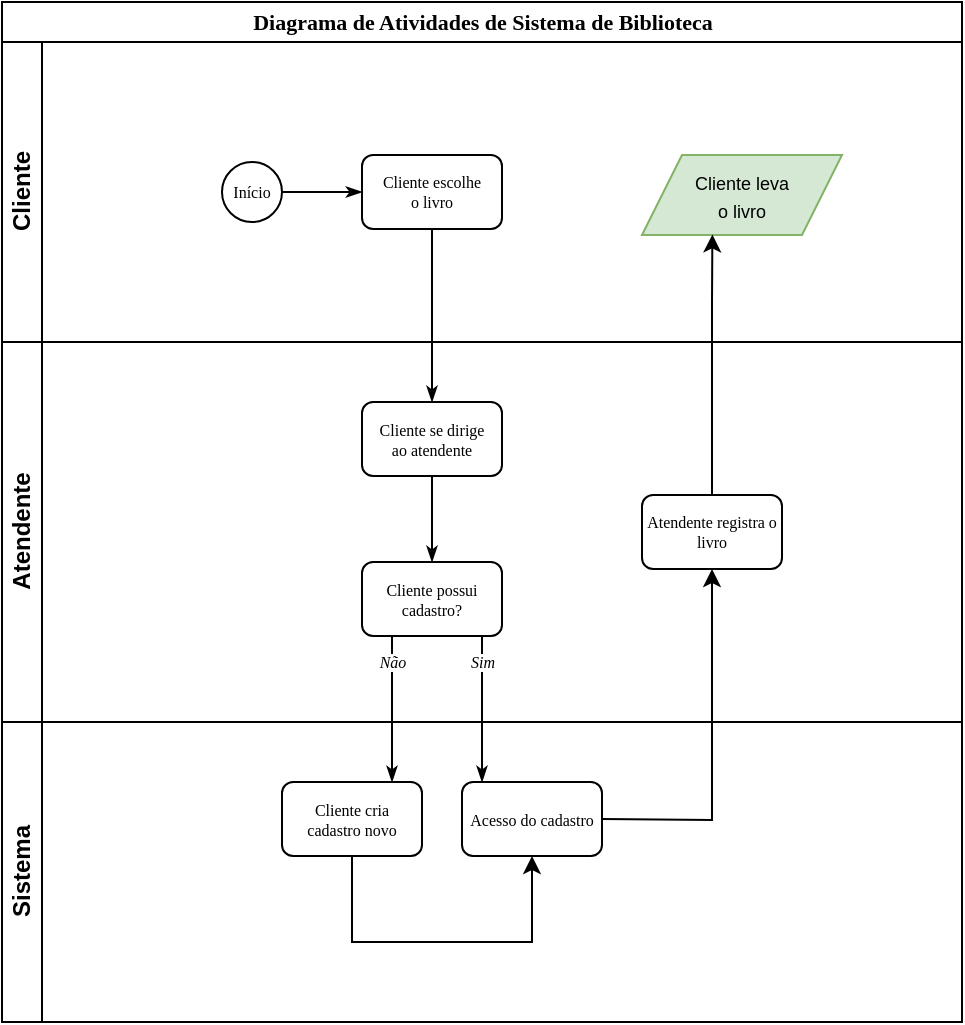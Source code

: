 <mxfile version="17.1.3" type="device"><diagram name="Page-1" id="c7488fd3-1785-93aa-aadb-54a6760d102a"><mxGraphModel dx="788" dy="493" grid="1" gridSize="10" guides="1" tooltips="1" connect="1" arrows="1" fold="1" page="1" pageScale="1" pageWidth="1100" pageHeight="850" background="none" math="0" shadow="0"><root><mxCell id="0"/><mxCell id="1" parent="0"/><mxCell id="2b4e8129b02d487f-1" value="&lt;font style=&quot;font-size: 11px&quot;&gt;Diagrama de Atividades de Sistema de Biblioteca&lt;/font&gt;" style="swimlane;html=1;childLayout=stackLayout;horizontal=1;startSize=20;horizontalStack=0;rounded=0;shadow=0;labelBackgroundColor=none;strokeWidth=1;fontFamily=Verdana;fontSize=8;align=center;" parent="1" vertex="1"><mxGeometry x="310" y="170" width="480" height="510" as="geometry"/></mxCell><mxCell id="2b4e8129b02d487f-24" style="edgeStyle=orthogonalEdgeStyle;rounded=0;html=1;labelBackgroundColor=none;startArrow=none;startFill=0;startSize=5;endArrow=classicThin;endFill=1;endSize=5;jettySize=auto;orthogonalLoop=1;strokeWidth=1;fontFamily=Verdana;fontSize=8" parent="2b4e8129b02d487f-1" source="2b4e8129b02d487f-6" target="2b4e8129b02d487f-12" edge="1"><mxGeometry relative="1" as="geometry"/></mxCell><mxCell id="2b4e8129b02d487f-2" value="Cliente" style="swimlane;html=1;startSize=20;horizontal=0;" parent="2b4e8129b02d487f-1" vertex="1"><mxGeometry y="20" width="480" height="150" as="geometry"/></mxCell><mxCell id="2b4e8129b02d487f-18" style="edgeStyle=orthogonalEdgeStyle;rounded=0;html=1;labelBackgroundColor=none;startArrow=none;startFill=0;startSize=5;endArrow=classicThin;endFill=1;endSize=5;jettySize=auto;orthogonalLoop=1;strokeWidth=1;fontFamily=Verdana;fontSize=8" parent="2b4e8129b02d487f-2" source="2b4e8129b02d487f-5" target="2b4e8129b02d487f-6" edge="1"><mxGeometry relative="1" as="geometry"/></mxCell><mxCell id="2b4e8129b02d487f-5" value="Início" style="ellipse;whiteSpace=wrap;html=1;rounded=0;shadow=0;labelBackgroundColor=none;strokeWidth=1;fontFamily=Verdana;fontSize=8;align=center;" parent="2b4e8129b02d487f-2" vertex="1"><mxGeometry x="110" y="60" width="30" height="30" as="geometry"/></mxCell><mxCell id="2b4e8129b02d487f-6" value="Cliente escolhe&lt;br&gt;o livro" style="rounded=1;whiteSpace=wrap;html=1;shadow=0;labelBackgroundColor=none;strokeWidth=1;fontFamily=Verdana;fontSize=8;align=center;" parent="2b4e8129b02d487f-2" vertex="1"><mxGeometry x="180" y="56.5" width="70" height="37" as="geometry"/></mxCell><mxCell id="_5fh-4LvS_SPMN_AFO7Y-56" value="&lt;font style=&quot;font-size: 9px&quot;&gt;Cliente leva&lt;br&gt;o livro&lt;/font&gt;" style="shape=parallelogram;perimeter=parallelogramPerimeter;whiteSpace=wrap;html=1;fixedSize=1;fontSize=11;fillColor=#d5e8d4;strokeColor=#82b366;" vertex="1" parent="2b4e8129b02d487f-2"><mxGeometry x="320" y="56.5" width="100" height="40" as="geometry"/></mxCell><mxCell id="2b4e8129b02d487f-3" value="Atendente&lt;br&gt;" style="swimlane;html=1;startSize=20;horizontal=0;" parent="2b4e8129b02d487f-1" vertex="1"><mxGeometry y="170" width="480" height="190" as="geometry"/></mxCell><mxCell id="2b4e8129b02d487f-12" value="Cliente se dirige&lt;br&gt;ao atendente" style="rounded=1;whiteSpace=wrap;html=1;shadow=0;labelBackgroundColor=none;strokeWidth=1;fontFamily=Verdana;fontSize=8;align=center;" parent="2b4e8129b02d487f-3" vertex="1"><mxGeometry x="180" y="30.0" width="70" height="37" as="geometry"/></mxCell><mxCell id="_5fh-4LvS_SPMN_AFO7Y-1" value="Cliente possui&lt;br&gt;cadastro?" style="rounded=1;whiteSpace=wrap;html=1;shadow=0;labelBackgroundColor=none;strokeWidth=1;fontFamily=Verdana;fontSize=8;align=center;" vertex="1" parent="2b4e8129b02d487f-3"><mxGeometry x="180" y="110" width="70" height="37" as="geometry"/></mxCell><mxCell id="_5fh-4LvS_SPMN_AFO7Y-2" style="edgeStyle=orthogonalEdgeStyle;rounded=0;html=1;labelBackgroundColor=none;startArrow=none;startFill=0;startSize=5;endArrow=classicThin;endFill=1;endSize=5;jettySize=auto;orthogonalLoop=1;strokeWidth=1;fontFamily=Verdana;fontSize=8;exitX=0.5;exitY=1;exitDx=0;exitDy=0;entryX=0.5;entryY=0;entryDx=0;entryDy=0;" edge="1" parent="2b4e8129b02d487f-3" source="2b4e8129b02d487f-12" target="_5fh-4LvS_SPMN_AFO7Y-1"><mxGeometry relative="1" as="geometry"><mxPoint x="225" y="-46.5" as="sourcePoint"/><mxPoint x="225" y="40" as="targetPoint"/></mxGeometry></mxCell><mxCell id="_5fh-4LvS_SPMN_AFO7Y-55" value="Atendente registra o livro" style="rounded=1;whiteSpace=wrap;html=1;shadow=0;labelBackgroundColor=none;strokeWidth=1;fontFamily=Verdana;fontSize=8;align=center;" vertex="1" parent="2b4e8129b02d487f-3"><mxGeometry x="320" y="76.5" width="70" height="37" as="geometry"/></mxCell><mxCell id="2b4e8129b02d487f-4" value="Sistema" style="swimlane;html=1;startSize=20;horizontal=0;" parent="2b4e8129b02d487f-1" vertex="1"><mxGeometry y="360" width="480" height="150" as="geometry"/></mxCell><mxCell id="_5fh-4LvS_SPMN_AFO7Y-48" value="Cliente cria&lt;br&gt;cadastro novo" style="rounded=1;whiteSpace=wrap;html=1;shadow=0;labelBackgroundColor=none;strokeWidth=1;fontFamily=Verdana;fontSize=8;align=center;" vertex="1" parent="2b4e8129b02d487f-4"><mxGeometry x="140" y="30" width="70" height="37" as="geometry"/></mxCell><mxCell id="_5fh-4LvS_SPMN_AFO7Y-50" value="Acesso do cadastro" style="rounded=1;whiteSpace=wrap;html=1;shadow=0;labelBackgroundColor=none;strokeWidth=1;fontFamily=Verdana;fontSize=8;align=center;" vertex="1" parent="2b4e8129b02d487f-4"><mxGeometry x="230" y="30" width="70" height="37" as="geometry"/></mxCell><mxCell id="_5fh-4LvS_SPMN_AFO7Y-51" value="&lt;span style=&quot;background-color: rgb(255 , 255 , 255)&quot;&gt;&lt;i&gt;Sim&lt;/i&gt;&lt;/span&gt;" style="edgeStyle=orthogonalEdgeStyle;rounded=0;html=1;labelBackgroundColor=none;startArrow=none;startFill=0;startSize=5;endArrow=classicThin;endFill=1;endSize=5;jettySize=auto;orthogonalLoop=1;strokeWidth=1;fontFamily=Verdana;fontSize=8;exitX=0.25;exitY=1;exitDx=0;exitDy=0;" edge="1" parent="2b4e8129b02d487f-4"><mxGeometry x="-0.589" relative="1" as="geometry"><mxPoint x="242.5" y="-43" as="sourcePoint"/><mxPoint x="240" y="30" as="targetPoint"/><Array as="points"><mxPoint x="240" y="-43"/></Array><mxPoint as="offset"/></mxGeometry></mxCell><mxCell id="_5fh-4LvS_SPMN_AFO7Y-52" value="" style="endArrow=classic;html=1;rounded=0;labelBackgroundColor=#FFFFFF;fontSize=11;exitX=0.5;exitY=1;exitDx=0;exitDy=0;entryX=0.5;entryY=1;entryDx=0;entryDy=0;" edge="1" parent="2b4e8129b02d487f-4" source="_5fh-4LvS_SPMN_AFO7Y-48" target="_5fh-4LvS_SPMN_AFO7Y-50"><mxGeometry width="50" height="50" relative="1" as="geometry"><mxPoint x="240" y="120" as="sourcePoint"/><mxPoint x="180" y="130" as="targetPoint"/><Array as="points"><mxPoint x="175" y="80"/><mxPoint x="175" y="110"/><mxPoint x="265" y="110"/></Array></mxGeometry></mxCell><mxCell id="_5fh-4LvS_SPMN_AFO7Y-49" value="&lt;span style=&quot;background-color: rgb(255 , 255 , 255)&quot;&gt;&lt;i&gt;Não&lt;/i&gt;&lt;/span&gt;" style="edgeStyle=orthogonalEdgeStyle;rounded=0;html=1;labelBackgroundColor=none;startArrow=none;startFill=0;startSize=5;endArrow=classicThin;endFill=1;endSize=5;jettySize=auto;orthogonalLoop=1;strokeWidth=1;fontFamily=Verdana;fontSize=8;exitX=0.25;exitY=1;exitDx=0;exitDy=0;" edge="1" parent="2b4e8129b02d487f-1" source="_5fh-4LvS_SPMN_AFO7Y-1"><mxGeometry x="-0.589" relative="1" as="geometry"><mxPoint x="225" y="247" as="sourcePoint"/><mxPoint x="195" y="390" as="targetPoint"/><Array as="points"><mxPoint x="195" y="317"/></Array><mxPoint as="offset"/></mxGeometry></mxCell><mxCell id="_5fh-4LvS_SPMN_AFO7Y-54" value="" style="endArrow=classic;html=1;rounded=0;labelBackgroundColor=#FFFFFF;fontSize=11;exitX=1;exitY=0.5;exitDx=0;exitDy=0;entryX=0.5;entryY=1;entryDx=0;entryDy=0;" edge="1" parent="2b4e8129b02d487f-1" source="_5fh-4LvS_SPMN_AFO7Y-50" target="_5fh-4LvS_SPMN_AFO7Y-55"><mxGeometry width="50" height="50" relative="1" as="geometry"><mxPoint x="400" y="390" as="sourcePoint"/><mxPoint x="450" y="340" as="targetPoint"/><Array as="points"><mxPoint x="355" y="409"/></Array></mxGeometry></mxCell><mxCell id="_5fh-4LvS_SPMN_AFO7Y-57" value="" style="endArrow=classic;html=1;rounded=0;labelBackgroundColor=#FFFFFF;fontSize=11;exitX=0.5;exitY=0;exitDx=0;exitDy=0;entryX=0.352;entryY=0.993;entryDx=0;entryDy=0;entryPerimeter=0;" edge="1" parent="2b4e8129b02d487f-1" source="_5fh-4LvS_SPMN_AFO7Y-55" target="_5fh-4LvS_SPMN_AFO7Y-56"><mxGeometry width="50" height="50" relative="1" as="geometry"><mxPoint x="343" y="236.5" as="sourcePoint"/><mxPoint x="398" y="111.5" as="targetPoint"/><Array as="points"><mxPoint x="355" y="150"/></Array></mxGeometry></mxCell></root></mxGraphModel></diagram></mxfile>
